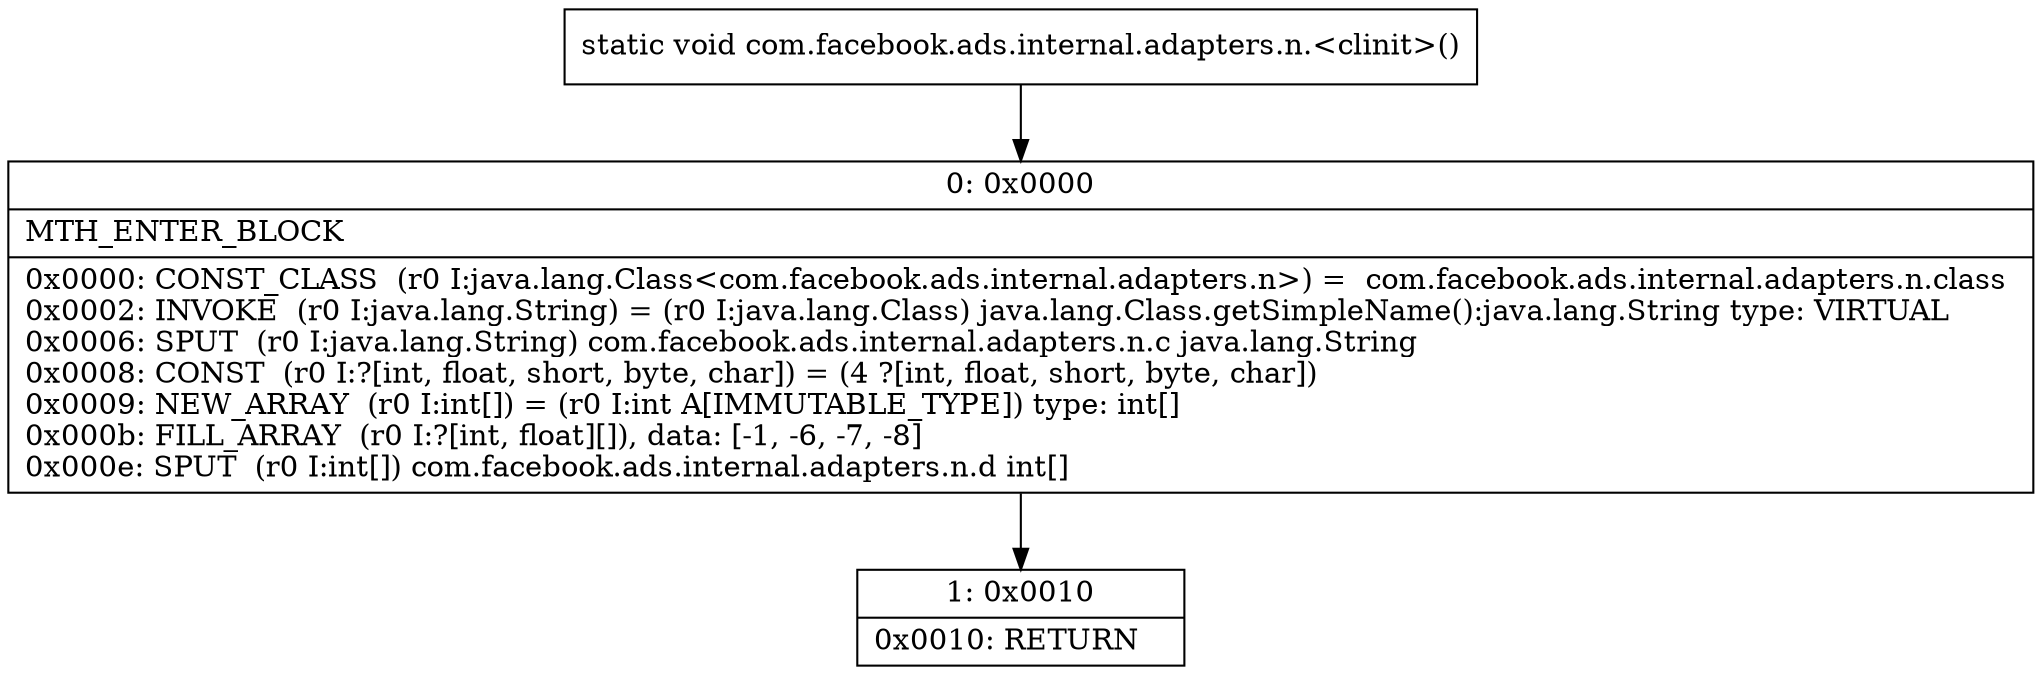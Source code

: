 digraph "CFG forcom.facebook.ads.internal.adapters.n.\<clinit\>()V" {
Node_0 [shape=record,label="{0\:\ 0x0000|MTH_ENTER_BLOCK\l|0x0000: CONST_CLASS  (r0 I:java.lang.Class\<com.facebook.ads.internal.adapters.n\>) =  com.facebook.ads.internal.adapters.n.class \l0x0002: INVOKE  (r0 I:java.lang.String) = (r0 I:java.lang.Class) java.lang.Class.getSimpleName():java.lang.String type: VIRTUAL \l0x0006: SPUT  (r0 I:java.lang.String) com.facebook.ads.internal.adapters.n.c java.lang.String \l0x0008: CONST  (r0 I:?[int, float, short, byte, char]) = (4 ?[int, float, short, byte, char]) \l0x0009: NEW_ARRAY  (r0 I:int[]) = (r0 I:int A[IMMUTABLE_TYPE]) type: int[] \l0x000b: FILL_ARRAY  (r0 I:?[int, float][]), data: [\-1, \-6, \-7, \-8] \l0x000e: SPUT  (r0 I:int[]) com.facebook.ads.internal.adapters.n.d int[] \l}"];
Node_1 [shape=record,label="{1\:\ 0x0010|0x0010: RETURN   \l}"];
MethodNode[shape=record,label="{static void com.facebook.ads.internal.adapters.n.\<clinit\>() }"];
MethodNode -> Node_0;
Node_0 -> Node_1;
}

